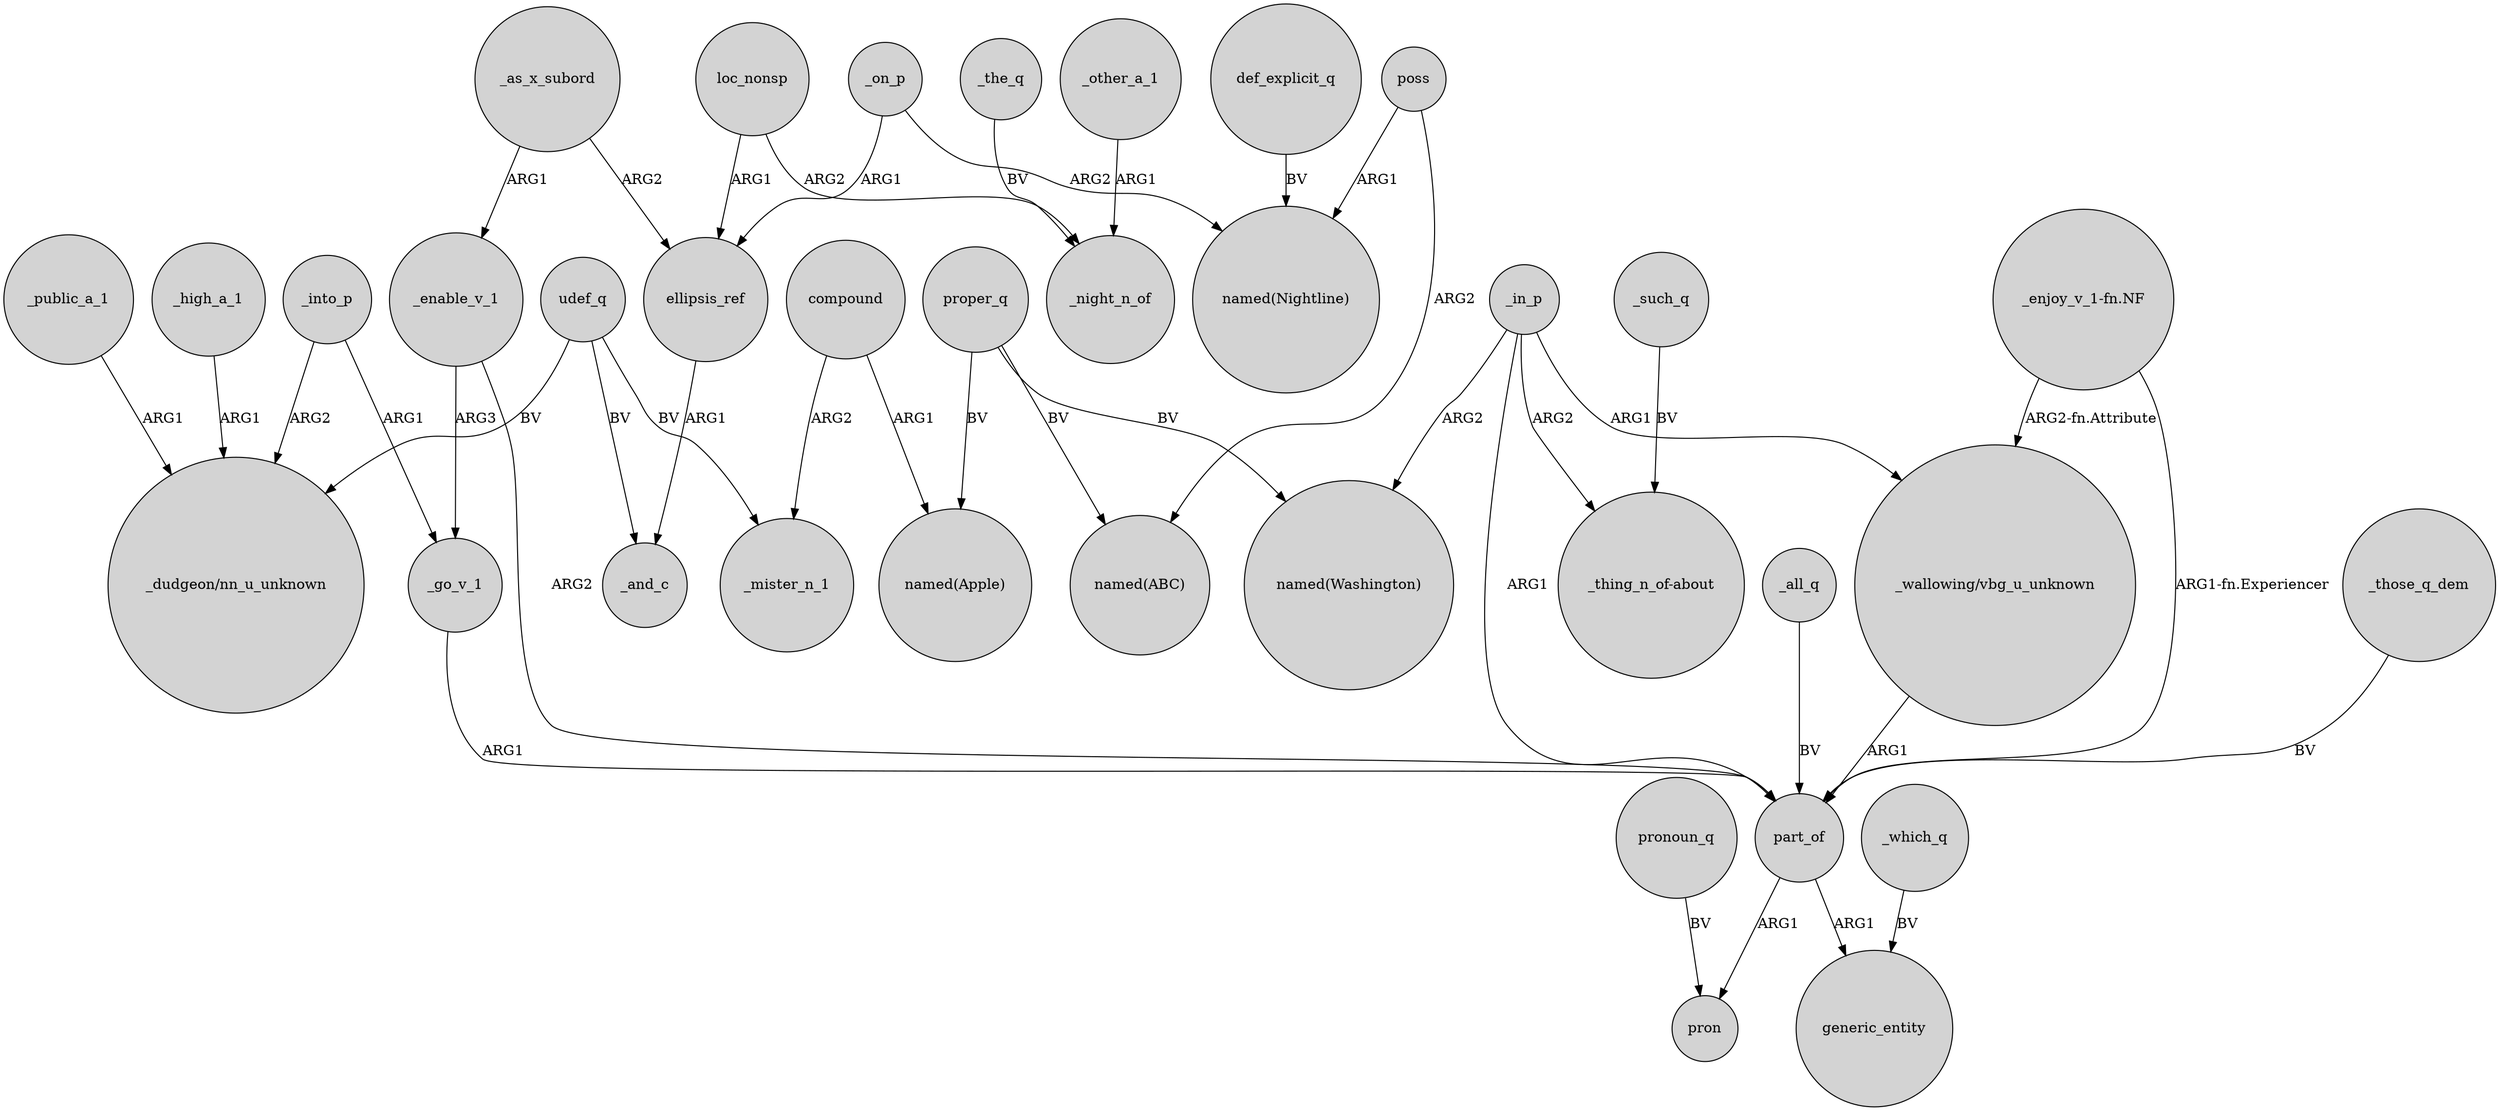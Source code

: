digraph {
	node [shape=circle style=filled]
	_into_p -> "_dudgeon/nn_u_unknown" [label=ARG2]
	part_of -> pron [label=ARG1]
	_public_a_1 -> "_dudgeon/nn_u_unknown" [label=ARG1]
	_all_q -> part_of [label=BV]
	compound -> "named(Apple)" [label=ARG1]
	_enable_v_1 -> part_of [label=ARG2]
	_such_q -> "_thing_n_of-about" [label=BV]
	proper_q -> "named(Apple)" [label=BV]
	"_enjoy_v_1-fn.NF" -> part_of [label="ARG1-fn.Experiencer"]
	compound -> _mister_n_1 [label=ARG2]
	_other_a_1 -> _night_n_of [label=ARG1]
	udef_q -> _mister_n_1 [label=BV]
	loc_nonsp -> ellipsis_ref [label=ARG1]
	_as_x_subord -> _enable_v_1 [label=ARG1]
	_which_q -> generic_entity [label=BV]
	"_wallowing/vbg_u_unknown" -> part_of [label=ARG1]
	_high_a_1 -> "_dudgeon/nn_u_unknown" [label=ARG1]
	part_of -> generic_entity [label=ARG1]
	proper_q -> "named(Washington)" [label=BV]
	pronoun_q -> pron [label=BV]
	_those_q_dem -> part_of [label=BV]
	"_enjoy_v_1-fn.NF" -> "_wallowing/vbg_u_unknown" [label="ARG2-fn.Attribute"]
	poss -> "named(ABC)" [label=ARG2]
	proper_q -> "named(ABC)" [label=BV]
	_in_p -> "_wallowing/vbg_u_unknown" [label=ARG1]
	_in_p -> part_of [label=ARG1]
	_go_v_1 -> part_of [label=ARG1]
	udef_q -> "_dudgeon/nn_u_unknown" [label=BV]
	_enable_v_1 -> _go_v_1 [label=ARG3]
	_the_q -> _night_n_of [label=BV]
	_as_x_subord -> ellipsis_ref [label=ARG2]
	ellipsis_ref -> _and_c [label=ARG1]
	loc_nonsp -> _night_n_of [label=ARG2]
	def_explicit_q -> "named(Nightline)" [label=BV]
	_in_p -> "named(Washington)" [label=ARG2]
	_on_p -> ellipsis_ref [label=ARG1]
	udef_q -> _and_c [label=BV]
	_on_p -> "named(Nightline)" [label=ARG2]
	_in_p -> "_thing_n_of-about" [label=ARG2]
	poss -> "named(Nightline)" [label=ARG1]
	_into_p -> _go_v_1 [label=ARG1]
}
